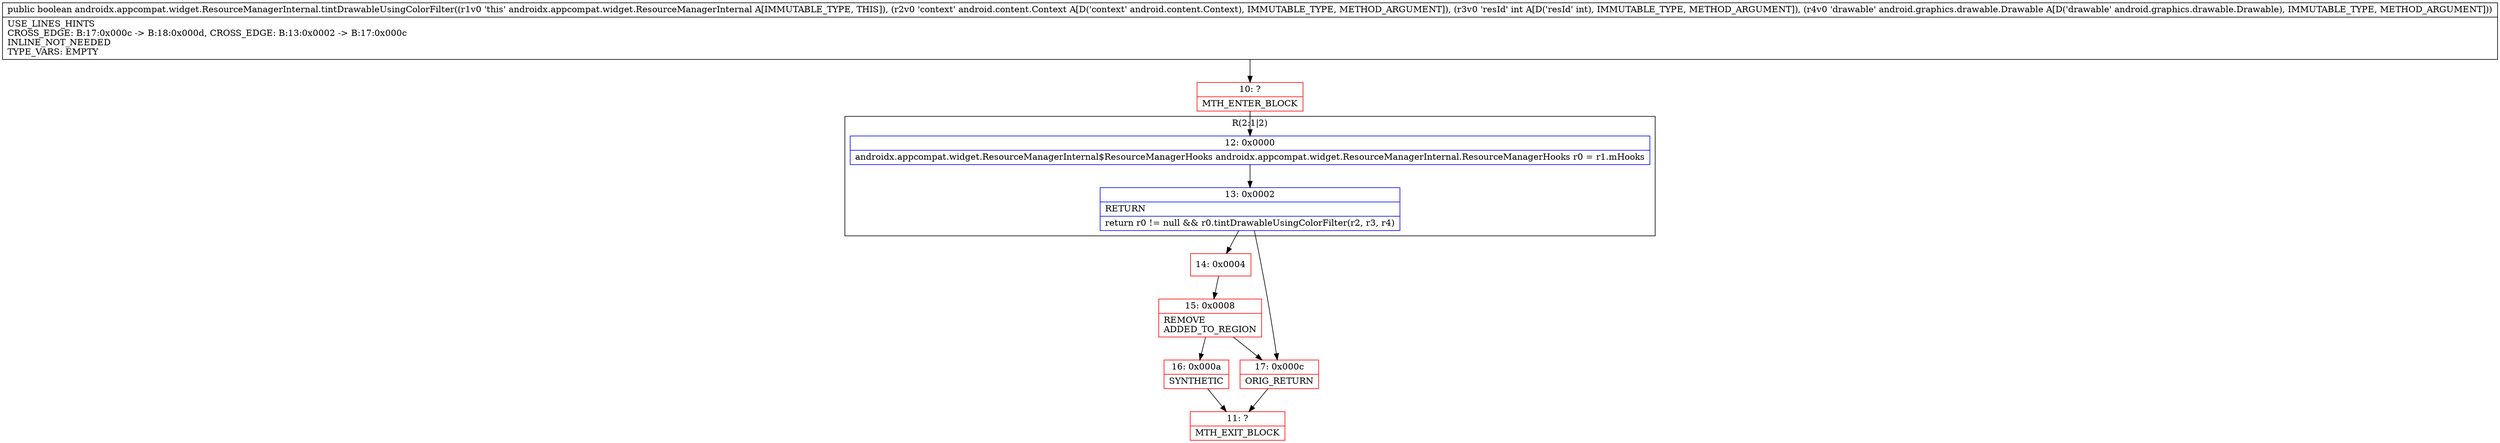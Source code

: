 digraph "CFG forandroidx.appcompat.widget.ResourceManagerInternal.tintDrawableUsingColorFilter(Landroid\/content\/Context;ILandroid\/graphics\/drawable\/Drawable;)Z" {
subgraph cluster_Region_365270212 {
label = "R(2:1|2)";
node [shape=record,color=blue];
Node_12 [shape=record,label="{12\:\ 0x0000|androidx.appcompat.widget.ResourceManagerInternal$ResourceManagerHooks androidx.appcompat.widget.ResourceManagerInternal.ResourceManagerHooks r0 = r1.mHooks\l}"];
Node_13 [shape=record,label="{13\:\ 0x0002|RETURN\l|return r0 != null && r0.tintDrawableUsingColorFilter(r2, r3, r4)\l}"];
}
Node_10 [shape=record,color=red,label="{10\:\ ?|MTH_ENTER_BLOCK\l}"];
Node_14 [shape=record,color=red,label="{14\:\ 0x0004}"];
Node_15 [shape=record,color=red,label="{15\:\ 0x0008|REMOVE\lADDED_TO_REGION\l}"];
Node_16 [shape=record,color=red,label="{16\:\ 0x000a|SYNTHETIC\l}"];
Node_11 [shape=record,color=red,label="{11\:\ ?|MTH_EXIT_BLOCK\l}"];
Node_17 [shape=record,color=red,label="{17\:\ 0x000c|ORIG_RETURN\l}"];
MethodNode[shape=record,label="{public boolean androidx.appcompat.widget.ResourceManagerInternal.tintDrawableUsingColorFilter((r1v0 'this' androidx.appcompat.widget.ResourceManagerInternal A[IMMUTABLE_TYPE, THIS]), (r2v0 'context' android.content.Context A[D('context' android.content.Context), IMMUTABLE_TYPE, METHOD_ARGUMENT]), (r3v0 'resId' int A[D('resId' int), IMMUTABLE_TYPE, METHOD_ARGUMENT]), (r4v0 'drawable' android.graphics.drawable.Drawable A[D('drawable' android.graphics.drawable.Drawable), IMMUTABLE_TYPE, METHOD_ARGUMENT]))  | USE_LINES_HINTS\lCROSS_EDGE: B:17:0x000c \-\> B:18:0x000d, CROSS_EDGE: B:13:0x0002 \-\> B:17:0x000c\lINLINE_NOT_NEEDED\lTYPE_VARS: EMPTY\l}"];
MethodNode -> Node_10;Node_12 -> Node_13;
Node_13 -> Node_14;
Node_13 -> Node_17;
Node_10 -> Node_12;
Node_14 -> Node_15;
Node_15 -> Node_16;
Node_15 -> Node_17;
Node_16 -> Node_11;
Node_17 -> Node_11;
}

